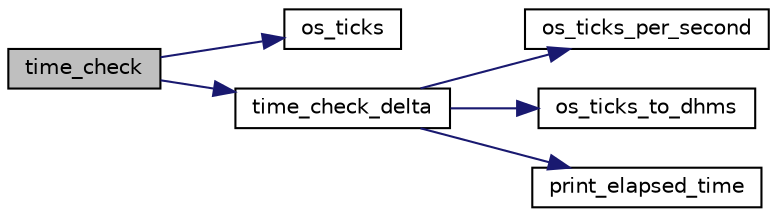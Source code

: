 digraph "time_check"
{
  edge [fontname="Helvetica",fontsize="10",labelfontname="Helvetica",labelfontsize="10"];
  node [fontname="Helvetica",fontsize="10",shape=record];
  rankdir="LR";
  Node7835 [label="time_check",height=0.2,width=0.4,color="black", fillcolor="grey75", style="filled", fontcolor="black"];
  Node7835 -> Node7836 [color="midnightblue",fontsize="10",style="solid",fontname="Helvetica"];
  Node7836 [label="os_ticks",height=0.2,width=0.4,color="black", fillcolor="white", style="filled",URL="$d4/d74/util_8_c.html#a3da6d2b09e35d569adb7101dffcb5224"];
  Node7835 -> Node7837 [color="midnightblue",fontsize="10",style="solid",fontname="Helvetica"];
  Node7837 [label="time_check_delta",height=0.2,width=0.4,color="black", fillcolor="white", style="filled",URL="$d4/d74/util_8_c.html#aeb25eb3cbc89e1cd314f4a0fba55779b"];
  Node7837 -> Node7838 [color="midnightblue",fontsize="10",style="solid",fontname="Helvetica"];
  Node7838 [label="os_ticks_per_second",height=0.2,width=0.4,color="black", fillcolor="white", style="filled",URL="$d4/d74/util_8_c.html#a1b35e7a094dfde9db39ae352c9c17042"];
  Node7837 -> Node7839 [color="midnightblue",fontsize="10",style="solid",fontname="Helvetica"];
  Node7839 [label="os_ticks_to_dhms",height=0.2,width=0.4,color="black", fillcolor="white", style="filled",URL="$d4/d74/util_8_c.html#a0d715587fd9b8ab4e2bc822a2be313ba"];
  Node7837 -> Node7840 [color="midnightblue",fontsize="10",style="solid",fontname="Helvetica"];
  Node7840 [label="print_elapsed_time",height=0.2,width=0.4,color="black", fillcolor="white", style="filled",URL="$d4/d74/util_8_c.html#a92d16200f8fa968b259ca347e3549244"];
}
